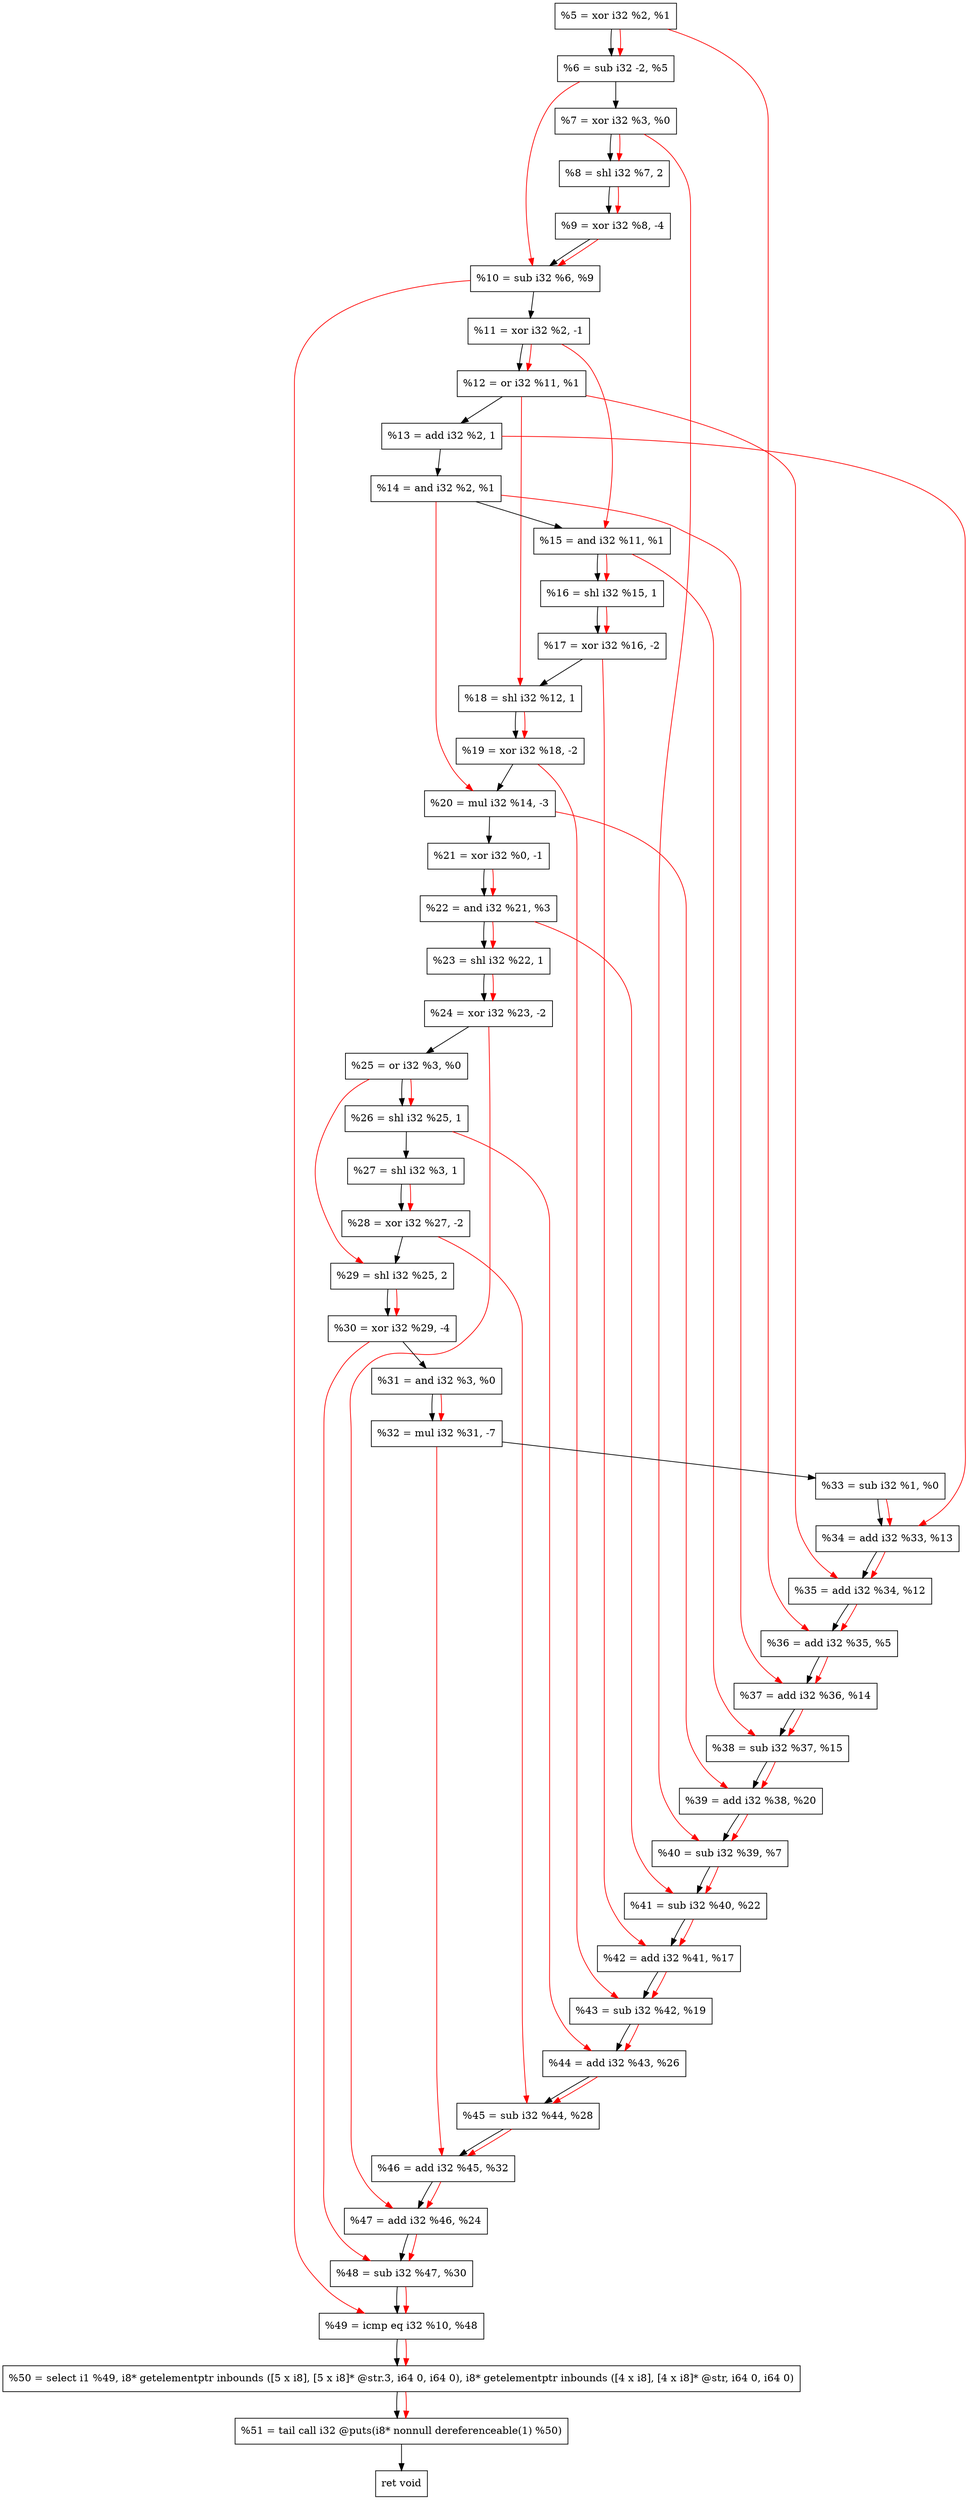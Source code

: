 digraph "DFG for'crackme' function" {
	Node0x1e64710[shape=record, label="  %5 = xor i32 %2, %1"];
	Node0x1e64d90[shape=record, label="  %6 = sub i32 -2, %5"];
	Node0x1e64e00[shape=record, label="  %7 = xor i32 %3, %0"];
	Node0x1e64ea0[shape=record, label="  %8 = shl i32 %7, 2"];
	Node0x1e64f40[shape=record, label="  %9 = xor i32 %8, -4"];
	Node0x1e64fb0[shape=record, label="  %10 = sub i32 %6, %9"];
	Node0x1e65050[shape=record, label="  %11 = xor i32 %2, -1"];
	Node0x1e650c0[shape=record, label="  %12 = or i32 %11, %1"];
	Node0x1e65160[shape=record, label="  %13 = add i32 %2, 1"];
	Node0x1e651d0[shape=record, label="  %14 = and i32 %2, %1"];
	Node0x1e65240[shape=record, label="  %15 = and i32 %11, %1"];
	Node0x1e652b0[shape=record, label="  %16 = shl i32 %15, 1"];
	Node0x1e65320[shape=record, label="  %17 = xor i32 %16, -2"];
	Node0x1e65390[shape=record, label="  %18 = shl i32 %12, 1"];
	Node0x1e65400[shape=record, label="  %19 = xor i32 %18, -2"];
	Node0x1e654a0[shape=record, label="  %20 = mul i32 %14, -3"];
	Node0x1e65510[shape=record, label="  %21 = xor i32 %0, -1"];
	Node0x1e65580[shape=record, label="  %22 = and i32 %21, %3"];
	Node0x1e655f0[shape=record, label="  %23 = shl i32 %22, 1"];
	Node0x1e65660[shape=record, label="  %24 = xor i32 %23, -2"];
	Node0x1e656d0[shape=record, label="  %25 = or i32 %3, %0"];
	Node0x1e65740[shape=record, label="  %26 = shl i32 %25, 1"];
	Node0x1e657b0[shape=record, label="  %27 = shl i32 %3, 1"];
	Node0x1e65820[shape=record, label="  %28 = xor i32 %27, -2"];
	Node0x1e65890[shape=record, label="  %29 = shl i32 %25, 2"];
	Node0x1e65900[shape=record, label="  %30 = xor i32 %29, -4"];
	Node0x1e65970[shape=record, label="  %31 = and i32 %3, %0"];
	Node0x1e65a10[shape=record, label="  %32 = mul i32 %31, -7"];
	Node0x1e65c90[shape=record, label="  %33 = sub i32 %1, %0"];
	Node0x1e65d00[shape=record, label="  %34 = add i32 %33, %13"];
	Node0x1e65d70[shape=record, label="  %35 = add i32 %34, %12"];
	Node0x1e65de0[shape=record, label="  %36 = add i32 %35, %5"];
	Node0x1e65e50[shape=record, label="  %37 = add i32 %36, %14"];
	Node0x1e65ec0[shape=record, label="  %38 = sub i32 %37, %15"];
	Node0x1e65f30[shape=record, label="  %39 = add i32 %38, %20"];
	Node0x1e65fa0[shape=record, label="  %40 = sub i32 %39, %7"];
	Node0x1e66010[shape=record, label="  %41 = sub i32 %40, %22"];
	Node0x1e66080[shape=record, label="  %42 = add i32 %41, %17"];
	Node0x1e660f0[shape=record, label="  %43 = sub i32 %42, %19"];
	Node0x1e66160[shape=record, label="  %44 = add i32 %43, %26"];
	Node0x1e661d0[shape=record, label="  %45 = sub i32 %44, %28"];
	Node0x1e66240[shape=record, label="  %46 = add i32 %45, %32"];
	Node0x1e662b0[shape=record, label="  %47 = add i32 %46, %24"];
	Node0x1e66320[shape=record, label="  %48 = sub i32 %47, %30"];
	Node0x1e66390[shape=record, label="  %49 = icmp eq i32 %10, %48"];
	Node0x1e05268[shape=record, label="  %50 = select i1 %49, i8* getelementptr inbounds ([5 x i8], [5 x i8]* @str.3, i64 0, i64 0), i8* getelementptr inbounds ([4 x i8], [4 x i8]* @str, i64 0, i64 0)"];
	Node0x1e66830[shape=record, label="  %51 = tail call i32 @puts(i8* nonnull dereferenceable(1) %50)"];
	Node0x1e66880[shape=record, label="  ret void"];
	Node0x1e64710 -> Node0x1e64d90;
	Node0x1e64d90 -> Node0x1e64e00;
	Node0x1e64e00 -> Node0x1e64ea0;
	Node0x1e64ea0 -> Node0x1e64f40;
	Node0x1e64f40 -> Node0x1e64fb0;
	Node0x1e64fb0 -> Node0x1e65050;
	Node0x1e65050 -> Node0x1e650c0;
	Node0x1e650c0 -> Node0x1e65160;
	Node0x1e65160 -> Node0x1e651d0;
	Node0x1e651d0 -> Node0x1e65240;
	Node0x1e65240 -> Node0x1e652b0;
	Node0x1e652b0 -> Node0x1e65320;
	Node0x1e65320 -> Node0x1e65390;
	Node0x1e65390 -> Node0x1e65400;
	Node0x1e65400 -> Node0x1e654a0;
	Node0x1e654a0 -> Node0x1e65510;
	Node0x1e65510 -> Node0x1e65580;
	Node0x1e65580 -> Node0x1e655f0;
	Node0x1e655f0 -> Node0x1e65660;
	Node0x1e65660 -> Node0x1e656d0;
	Node0x1e656d0 -> Node0x1e65740;
	Node0x1e65740 -> Node0x1e657b0;
	Node0x1e657b0 -> Node0x1e65820;
	Node0x1e65820 -> Node0x1e65890;
	Node0x1e65890 -> Node0x1e65900;
	Node0x1e65900 -> Node0x1e65970;
	Node0x1e65970 -> Node0x1e65a10;
	Node0x1e65a10 -> Node0x1e65c90;
	Node0x1e65c90 -> Node0x1e65d00;
	Node0x1e65d00 -> Node0x1e65d70;
	Node0x1e65d70 -> Node0x1e65de0;
	Node0x1e65de0 -> Node0x1e65e50;
	Node0x1e65e50 -> Node0x1e65ec0;
	Node0x1e65ec0 -> Node0x1e65f30;
	Node0x1e65f30 -> Node0x1e65fa0;
	Node0x1e65fa0 -> Node0x1e66010;
	Node0x1e66010 -> Node0x1e66080;
	Node0x1e66080 -> Node0x1e660f0;
	Node0x1e660f0 -> Node0x1e66160;
	Node0x1e66160 -> Node0x1e661d0;
	Node0x1e661d0 -> Node0x1e66240;
	Node0x1e66240 -> Node0x1e662b0;
	Node0x1e662b0 -> Node0x1e66320;
	Node0x1e66320 -> Node0x1e66390;
	Node0x1e66390 -> Node0x1e05268;
	Node0x1e05268 -> Node0x1e66830;
	Node0x1e66830 -> Node0x1e66880;
edge [color=red]
	Node0x1e64710 -> Node0x1e64d90;
	Node0x1e64e00 -> Node0x1e64ea0;
	Node0x1e64ea0 -> Node0x1e64f40;
	Node0x1e64d90 -> Node0x1e64fb0;
	Node0x1e64f40 -> Node0x1e64fb0;
	Node0x1e65050 -> Node0x1e650c0;
	Node0x1e65050 -> Node0x1e65240;
	Node0x1e65240 -> Node0x1e652b0;
	Node0x1e652b0 -> Node0x1e65320;
	Node0x1e650c0 -> Node0x1e65390;
	Node0x1e65390 -> Node0x1e65400;
	Node0x1e651d0 -> Node0x1e654a0;
	Node0x1e65510 -> Node0x1e65580;
	Node0x1e65580 -> Node0x1e655f0;
	Node0x1e655f0 -> Node0x1e65660;
	Node0x1e656d0 -> Node0x1e65740;
	Node0x1e657b0 -> Node0x1e65820;
	Node0x1e656d0 -> Node0x1e65890;
	Node0x1e65890 -> Node0x1e65900;
	Node0x1e65970 -> Node0x1e65a10;
	Node0x1e65c90 -> Node0x1e65d00;
	Node0x1e65160 -> Node0x1e65d00;
	Node0x1e65d00 -> Node0x1e65d70;
	Node0x1e650c0 -> Node0x1e65d70;
	Node0x1e65d70 -> Node0x1e65de0;
	Node0x1e64710 -> Node0x1e65de0;
	Node0x1e65de0 -> Node0x1e65e50;
	Node0x1e651d0 -> Node0x1e65e50;
	Node0x1e65e50 -> Node0x1e65ec0;
	Node0x1e65240 -> Node0x1e65ec0;
	Node0x1e65ec0 -> Node0x1e65f30;
	Node0x1e654a0 -> Node0x1e65f30;
	Node0x1e65f30 -> Node0x1e65fa0;
	Node0x1e64e00 -> Node0x1e65fa0;
	Node0x1e65fa0 -> Node0x1e66010;
	Node0x1e65580 -> Node0x1e66010;
	Node0x1e66010 -> Node0x1e66080;
	Node0x1e65320 -> Node0x1e66080;
	Node0x1e66080 -> Node0x1e660f0;
	Node0x1e65400 -> Node0x1e660f0;
	Node0x1e660f0 -> Node0x1e66160;
	Node0x1e65740 -> Node0x1e66160;
	Node0x1e66160 -> Node0x1e661d0;
	Node0x1e65820 -> Node0x1e661d0;
	Node0x1e661d0 -> Node0x1e66240;
	Node0x1e65a10 -> Node0x1e66240;
	Node0x1e66240 -> Node0x1e662b0;
	Node0x1e65660 -> Node0x1e662b0;
	Node0x1e662b0 -> Node0x1e66320;
	Node0x1e65900 -> Node0x1e66320;
	Node0x1e64fb0 -> Node0x1e66390;
	Node0x1e66320 -> Node0x1e66390;
	Node0x1e66390 -> Node0x1e05268;
	Node0x1e05268 -> Node0x1e66830;
}
